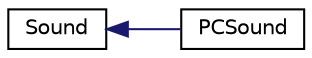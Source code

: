 digraph "Graphical Class Hierarchy"
{
  edge [fontname="Helvetica",fontsize="10",labelfontname="Helvetica",labelfontsize="10"];
  node [fontname="Helvetica",fontsize="10",shape=record];
  rankdir="LR";
  Node1 [label="Sound",height=0.2,width=0.4,color="black", fillcolor="white", style="filled",URL="$classSound.html"];
  Node1 -> Node2 [dir="back",color="midnightblue",fontsize="10",style="solid",fontname="Helvetica"];
  Node2 [label="PCSound",height=0.2,width=0.4,color="black", fillcolor="white", style="filled",URL="$classPCSound.html"];
}

